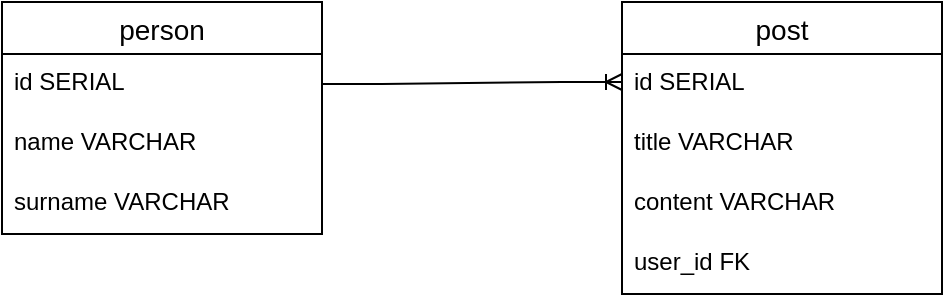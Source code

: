 <mxfile version="24.4.1" type="device">
  <diagram name="Page-1" id="P4BiQSxof63dfwd29qn5">
    <mxGraphModel dx="819" dy="426" grid="1" gridSize="10" guides="1" tooltips="1" connect="1" arrows="1" fold="1" page="1" pageScale="1" pageWidth="850" pageHeight="1100" math="0" shadow="0">
      <root>
        <mxCell id="0" />
        <mxCell id="1" parent="0" />
        <mxCell id="OxJNK-jShCBKknHLg2w_-13" value="post" style="swimlane;fontStyle=0;childLayout=stackLayout;horizontal=1;startSize=26;horizontalStack=0;resizeParent=1;resizeParentMax=0;resizeLast=0;collapsible=1;marginBottom=0;align=center;fontSize=14;" vertex="1" parent="1">
          <mxGeometry x="340" y="340" width="160" height="146" as="geometry" />
        </mxCell>
        <mxCell id="OxJNK-jShCBKknHLg2w_-14" value="id SERIAL" style="text;strokeColor=none;fillColor=none;spacingLeft=4;spacingRight=4;overflow=hidden;rotatable=0;points=[[0,0.5],[1,0.5]];portConstraint=eastwest;fontSize=12;whiteSpace=wrap;html=1;" vertex="1" parent="OxJNK-jShCBKknHLg2w_-13">
          <mxGeometry y="26" width="160" height="30" as="geometry" />
        </mxCell>
        <mxCell id="OxJNK-jShCBKknHLg2w_-15" value="title VARCHAR" style="text;strokeColor=none;fillColor=none;spacingLeft=4;spacingRight=4;overflow=hidden;rotatable=0;points=[[0,0.5],[1,0.5]];portConstraint=eastwest;fontSize=12;whiteSpace=wrap;html=1;" vertex="1" parent="OxJNK-jShCBKknHLg2w_-13">
          <mxGeometry y="56" width="160" height="30" as="geometry" />
        </mxCell>
        <mxCell id="OxJNK-jShCBKknHLg2w_-16" value="content VARCHAR" style="text;strokeColor=none;fillColor=none;spacingLeft=4;spacingRight=4;overflow=hidden;rotatable=0;points=[[0,0.5],[1,0.5]];portConstraint=eastwest;fontSize=12;whiteSpace=wrap;html=1;" vertex="1" parent="OxJNK-jShCBKknHLg2w_-13">
          <mxGeometry y="86" width="160" height="30" as="geometry" />
        </mxCell>
        <mxCell id="OxJNK-jShCBKknHLg2w_-22" value="user_id FK" style="text;strokeColor=none;fillColor=none;spacingLeft=4;spacingRight=4;overflow=hidden;rotatable=0;points=[[0,0.5],[1,0.5]];portConstraint=eastwest;fontSize=12;whiteSpace=wrap;html=1;" vertex="1" parent="OxJNK-jShCBKknHLg2w_-13">
          <mxGeometry y="116" width="160" height="30" as="geometry" />
        </mxCell>
        <mxCell id="OxJNK-jShCBKknHLg2w_-17" value="person" style="swimlane;fontStyle=0;childLayout=stackLayout;horizontal=1;startSize=26;horizontalStack=0;resizeParent=1;resizeParentMax=0;resizeLast=0;collapsible=1;marginBottom=0;align=center;fontSize=14;" vertex="1" parent="1">
          <mxGeometry x="30" y="340" width="160" height="116" as="geometry" />
        </mxCell>
        <mxCell id="OxJNK-jShCBKknHLg2w_-18" value="id SERIAL" style="text;strokeColor=none;fillColor=none;spacingLeft=4;spacingRight=4;overflow=hidden;rotatable=0;points=[[0,0.5],[1,0.5]];portConstraint=eastwest;fontSize=12;whiteSpace=wrap;html=1;" vertex="1" parent="OxJNK-jShCBKknHLg2w_-17">
          <mxGeometry y="26" width="160" height="30" as="geometry" />
        </mxCell>
        <mxCell id="OxJNK-jShCBKknHLg2w_-19" value="name VARCHAR" style="text;strokeColor=none;fillColor=none;spacingLeft=4;spacingRight=4;overflow=hidden;rotatable=0;points=[[0,0.5],[1,0.5]];portConstraint=eastwest;fontSize=12;whiteSpace=wrap;html=1;" vertex="1" parent="OxJNK-jShCBKknHLg2w_-17">
          <mxGeometry y="56" width="160" height="30" as="geometry" />
        </mxCell>
        <mxCell id="OxJNK-jShCBKknHLg2w_-20" value="surname VARCHAR" style="text;strokeColor=none;fillColor=none;spacingLeft=4;spacingRight=4;overflow=hidden;rotatable=0;points=[[0,0.5],[1,0.5]];portConstraint=eastwest;fontSize=12;whiteSpace=wrap;html=1;" vertex="1" parent="OxJNK-jShCBKknHLg2w_-17">
          <mxGeometry y="86" width="160" height="30" as="geometry" />
        </mxCell>
        <mxCell id="OxJNK-jShCBKknHLg2w_-23" value="" style="edgeStyle=entityRelationEdgeStyle;fontSize=12;html=1;endArrow=ERoneToMany;rounded=0;exitX=1;exitY=0.5;exitDx=0;exitDy=0;" edge="1" parent="1" source="OxJNK-jShCBKknHLg2w_-18">
          <mxGeometry width="100" height="100" relative="1" as="geometry">
            <mxPoint x="240" y="480" as="sourcePoint" />
            <mxPoint x="340" y="380" as="targetPoint" />
            <Array as="points">
              <mxPoint x="220" y="400" />
            </Array>
          </mxGeometry>
        </mxCell>
      </root>
    </mxGraphModel>
  </diagram>
</mxfile>
